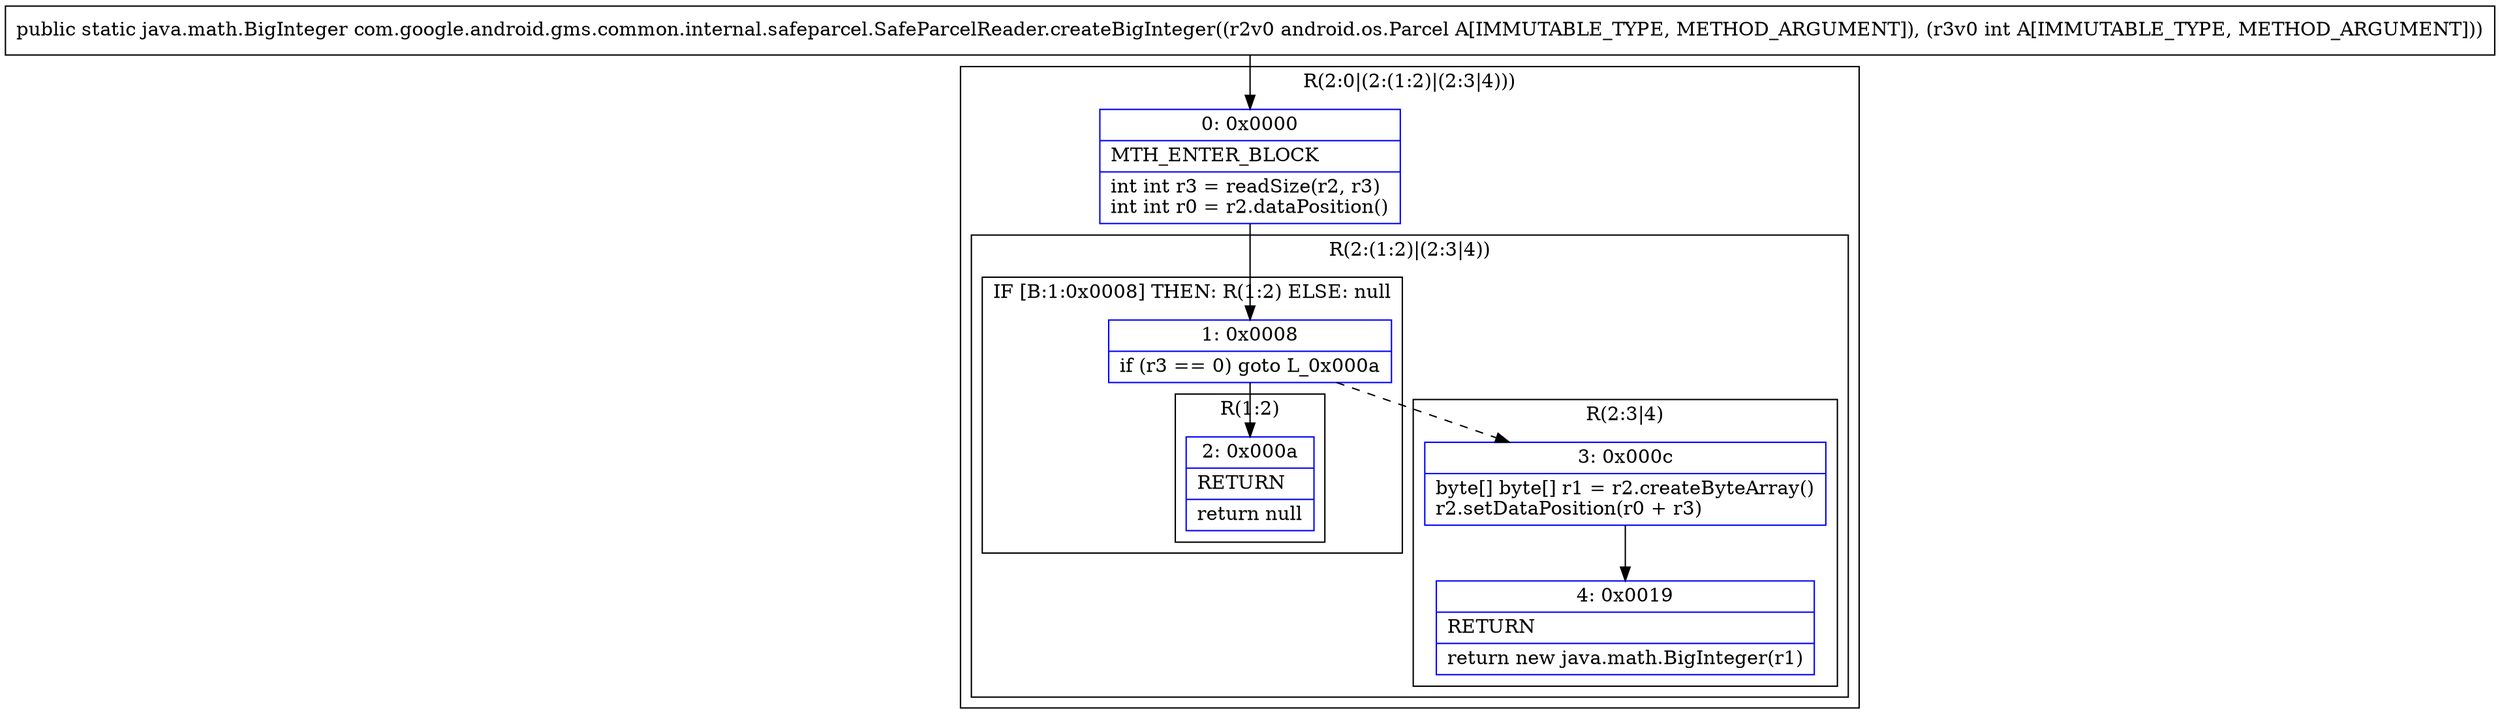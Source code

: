digraph "CFG forcom.google.android.gms.common.internal.safeparcel.SafeParcelReader.createBigInteger(Landroid\/os\/Parcel;I)Ljava\/math\/BigInteger;" {
subgraph cluster_Region_1104113833 {
label = "R(2:0|(2:(1:2)|(2:3|4)))";
node [shape=record,color=blue];
Node_0 [shape=record,label="{0\:\ 0x0000|MTH_ENTER_BLOCK\l|int int r3 = readSize(r2, r3)\lint int r0 = r2.dataPosition()\l}"];
subgraph cluster_Region_345173111 {
label = "R(2:(1:2)|(2:3|4))";
node [shape=record,color=blue];
subgraph cluster_IfRegion_1317959363 {
label = "IF [B:1:0x0008] THEN: R(1:2) ELSE: null";
node [shape=record,color=blue];
Node_1 [shape=record,label="{1\:\ 0x0008|if (r3 == 0) goto L_0x000a\l}"];
subgraph cluster_Region_1603422332 {
label = "R(1:2)";
node [shape=record,color=blue];
Node_2 [shape=record,label="{2\:\ 0x000a|RETURN\l|return null\l}"];
}
}
subgraph cluster_Region_902177366 {
label = "R(2:3|4)";
node [shape=record,color=blue];
Node_3 [shape=record,label="{3\:\ 0x000c|byte[] byte[] r1 = r2.createByteArray()\lr2.setDataPosition(r0 + r3)\l}"];
Node_4 [shape=record,label="{4\:\ 0x0019|RETURN\l|return new java.math.BigInteger(r1)\l}"];
}
}
}
MethodNode[shape=record,label="{public static java.math.BigInteger com.google.android.gms.common.internal.safeparcel.SafeParcelReader.createBigInteger((r2v0 android.os.Parcel A[IMMUTABLE_TYPE, METHOD_ARGUMENT]), (r3v0 int A[IMMUTABLE_TYPE, METHOD_ARGUMENT])) }"];
MethodNode -> Node_0;
Node_0 -> Node_1;
Node_1 -> Node_2;
Node_1 -> Node_3[style=dashed];
Node_3 -> Node_4;
}

